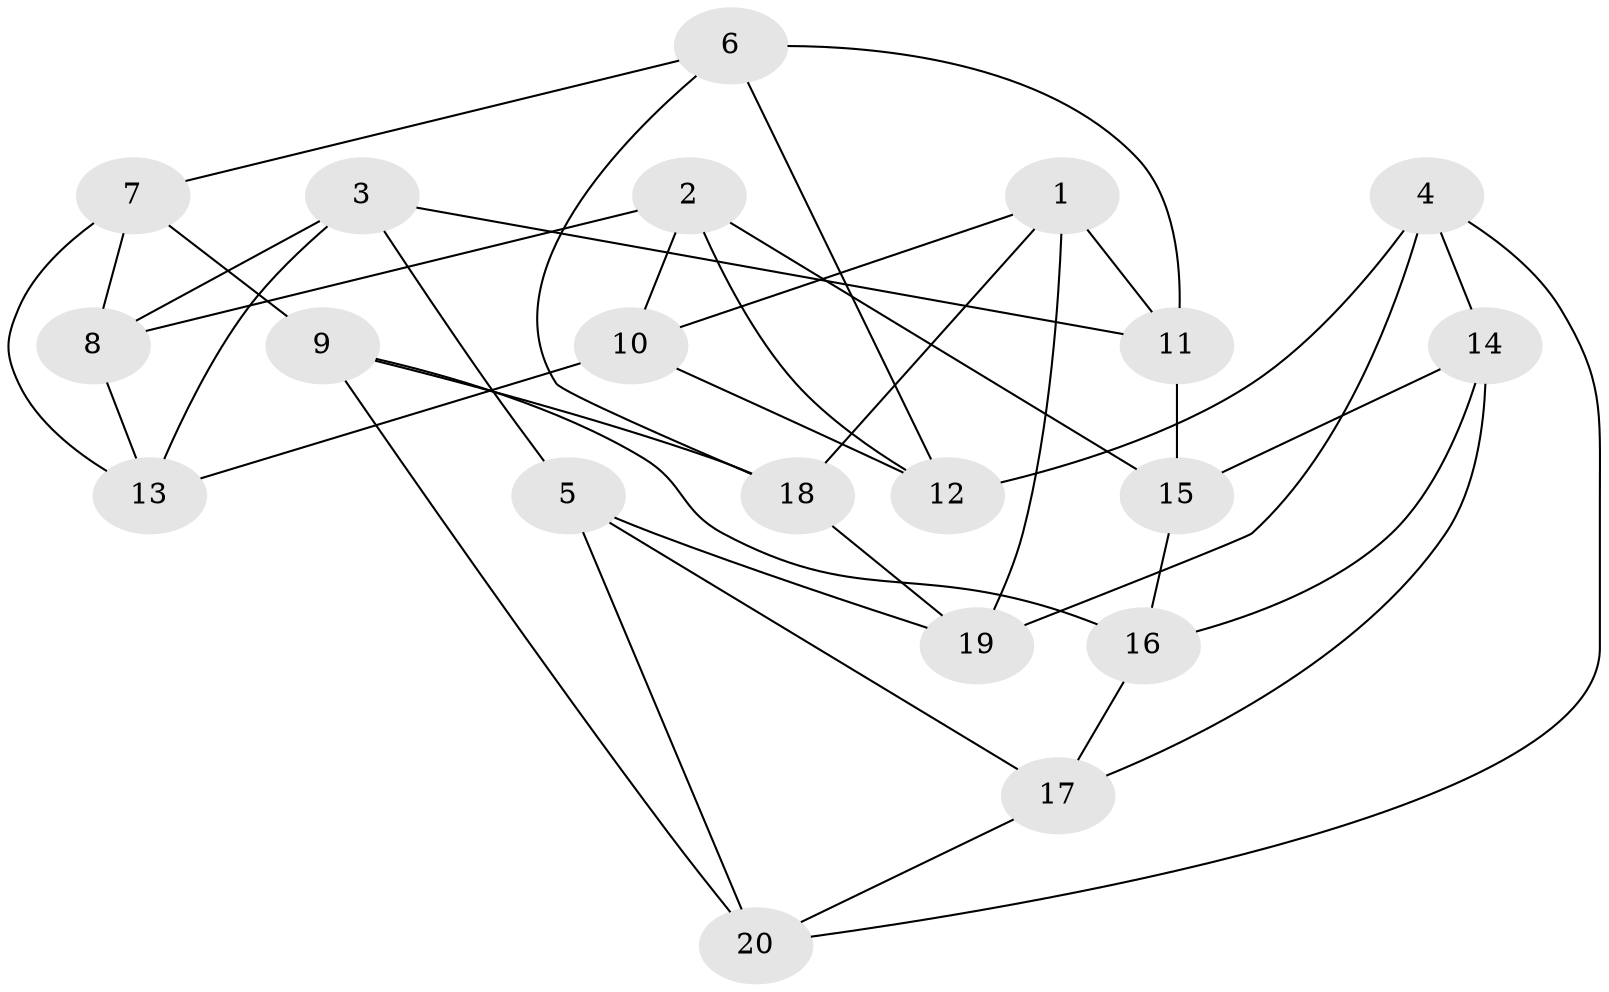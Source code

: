 // Generated by graph-tools (version 1.1) at 2025/46/02/15/25 05:46:28]
// undirected, 20 vertices, 40 edges
graph export_dot {
graph [start="1"]
  node [color=gray90,style=filled];
  1;
  2;
  3;
  4;
  5;
  6;
  7;
  8;
  9;
  10;
  11;
  12;
  13;
  14;
  15;
  16;
  17;
  18;
  19;
  20;
  1 -- 19;
  1 -- 18;
  1 -- 10;
  1 -- 11;
  2 -- 15;
  2 -- 10;
  2 -- 8;
  2 -- 12;
  3 -- 11;
  3 -- 5;
  3 -- 13;
  3 -- 8;
  4 -- 14;
  4 -- 19;
  4 -- 12;
  4 -- 20;
  5 -- 17;
  5 -- 20;
  5 -- 19;
  6 -- 11;
  6 -- 18;
  6 -- 12;
  6 -- 7;
  7 -- 8;
  7 -- 13;
  7 -- 9;
  8 -- 13;
  9 -- 18;
  9 -- 16;
  9 -- 20;
  10 -- 13;
  10 -- 12;
  11 -- 15;
  14 -- 16;
  14 -- 17;
  14 -- 15;
  15 -- 16;
  16 -- 17;
  17 -- 20;
  18 -- 19;
}
